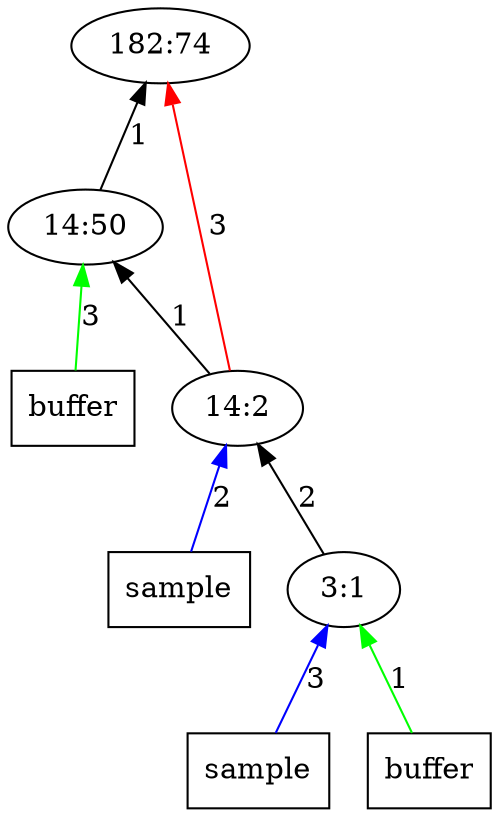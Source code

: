 digraph Tree{
	rankdir="BT"
	1 [label = "182:74"];
	x22 -> 2 [label = "3", color = "green"];
	x22 [label = "buffer", shape = "box"];
	2 -> 1 [label = "1", color = "black"];
	2 [label = "14:50"];
	3 -> 2 [label = "1", color = "black"];
	3 -> 1 [label = "3", color = "red"];
	x31 -> 3 [label = "2", color = "blue"];
	x31 [label = "sample", shape = "box"];
	3 [label = "14:2"];
	4 -> 3 [label = "2", color = "black"];
	x41 -> 4 [label = "3", color = "blue"];
	x41 [label = "sample", shape = "box"];
	x42 -> 4 [label = "1", color = "green"];
	x42 [label = "buffer", shape = "box"];
	4 [label = "3:1"];
}

